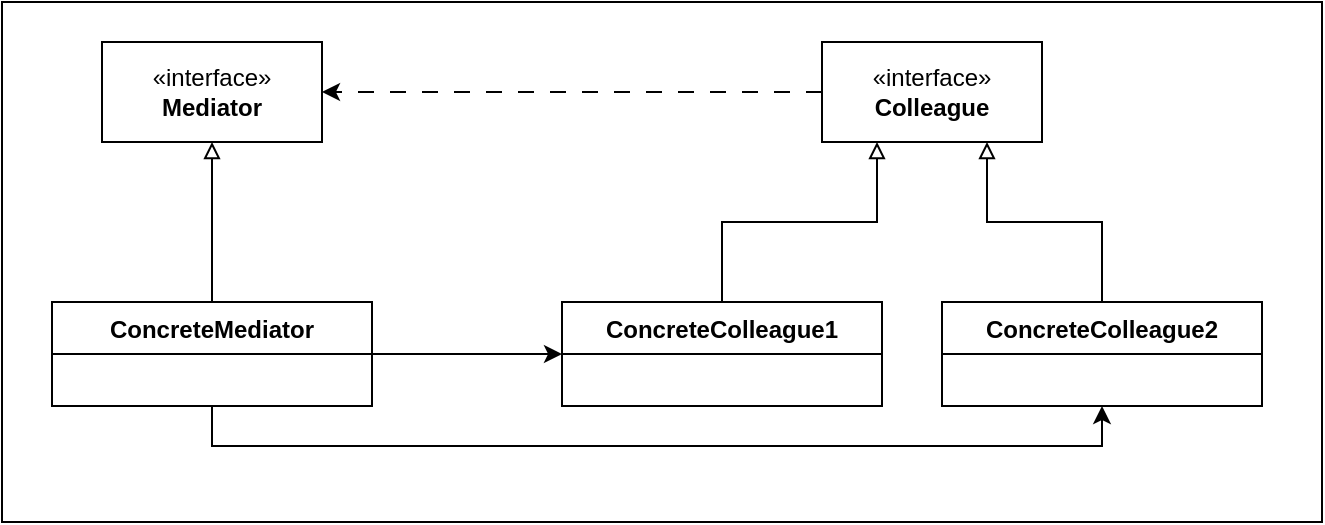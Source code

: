 <mxfile version="21.3.7" type="device">
  <diagram name="Page-1" id="YYm9k4VhXxB-wRZ0EEyy">
    <mxGraphModel dx="1434" dy="714" grid="1" gridSize="10" guides="1" tooltips="1" connect="1" arrows="1" fold="1" page="1" pageScale="1" pageWidth="850" pageHeight="1100" math="0" shadow="0">
      <root>
        <mxCell id="0" />
        <mxCell id="1" parent="0" />
        <mxCell id="dNRTxyENDYDEVlTgnXsT-16" value="" style="rounded=0;whiteSpace=wrap;html=1;" vertex="1" parent="1">
          <mxGeometry x="130" y="60" width="660" height="260" as="geometry" />
        </mxCell>
        <mxCell id="dNRTxyENDYDEVlTgnXsT-1" value="«interface»&lt;br&gt;&lt;b&gt;Mediator&lt;/b&gt;" style="html=1;whiteSpace=wrap;" vertex="1" parent="1">
          <mxGeometry x="180" y="80" width="110" height="50" as="geometry" />
        </mxCell>
        <mxCell id="dNRTxyENDYDEVlTgnXsT-10" style="edgeStyle=orthogonalEdgeStyle;rounded=0;orthogonalLoop=1;jettySize=auto;html=1;entryX=0.5;entryY=1;entryDx=0;entryDy=0;endArrow=block;endFill=0;" edge="1" parent="1" source="dNRTxyENDYDEVlTgnXsT-2" target="dNRTxyENDYDEVlTgnXsT-1">
          <mxGeometry relative="1" as="geometry" />
        </mxCell>
        <mxCell id="dNRTxyENDYDEVlTgnXsT-11" style="edgeStyle=orthogonalEdgeStyle;rounded=0;orthogonalLoop=1;jettySize=auto;html=1;entryX=0;entryY=0.5;entryDx=0;entryDy=0;" edge="1" parent="1" source="dNRTxyENDYDEVlTgnXsT-2" target="dNRTxyENDYDEVlTgnXsT-6">
          <mxGeometry relative="1" as="geometry" />
        </mxCell>
        <mxCell id="dNRTxyENDYDEVlTgnXsT-12" style="edgeStyle=orthogonalEdgeStyle;rounded=0;orthogonalLoop=1;jettySize=auto;html=1;entryX=0.5;entryY=1;entryDx=0;entryDy=0;exitX=0.5;exitY=1;exitDx=0;exitDy=0;" edge="1" parent="1" source="dNRTxyENDYDEVlTgnXsT-2" target="dNRTxyENDYDEVlTgnXsT-7">
          <mxGeometry relative="1" as="geometry" />
        </mxCell>
        <mxCell id="dNRTxyENDYDEVlTgnXsT-2" value="ConcreteMediator" style="swimlane;fontStyle=1;align=center;verticalAlign=top;childLayout=stackLayout;horizontal=1;startSize=26;horizontalStack=0;resizeParent=1;resizeParentMax=0;resizeLast=0;collapsible=1;marginBottom=0;whiteSpace=wrap;html=1;" vertex="1" parent="1">
          <mxGeometry x="155" y="210" width="160" height="52" as="geometry" />
        </mxCell>
        <mxCell id="dNRTxyENDYDEVlTgnXsT-13" style="edgeStyle=orthogonalEdgeStyle;rounded=0;orthogonalLoop=1;jettySize=auto;html=1;entryX=0.25;entryY=1;entryDx=0;entryDy=0;endArrow=block;endFill=0;" edge="1" parent="1" source="dNRTxyENDYDEVlTgnXsT-6" target="dNRTxyENDYDEVlTgnXsT-9">
          <mxGeometry relative="1" as="geometry" />
        </mxCell>
        <mxCell id="dNRTxyENDYDEVlTgnXsT-6" value="ConcreteColleague1" style="swimlane;fontStyle=1;align=center;verticalAlign=top;childLayout=stackLayout;horizontal=1;startSize=26;horizontalStack=0;resizeParent=1;resizeParentMax=0;resizeLast=0;collapsible=1;marginBottom=0;whiteSpace=wrap;html=1;" vertex="1" parent="1">
          <mxGeometry x="410" y="210" width="160" height="52" as="geometry" />
        </mxCell>
        <mxCell id="dNRTxyENDYDEVlTgnXsT-14" style="edgeStyle=orthogonalEdgeStyle;rounded=0;orthogonalLoop=1;jettySize=auto;html=1;entryX=0.75;entryY=1;entryDx=0;entryDy=0;endArrow=block;endFill=0;" edge="1" parent="1" source="dNRTxyENDYDEVlTgnXsT-7" target="dNRTxyENDYDEVlTgnXsT-9">
          <mxGeometry relative="1" as="geometry" />
        </mxCell>
        <mxCell id="dNRTxyENDYDEVlTgnXsT-7" value="ConcreteColleague2" style="swimlane;fontStyle=1;align=center;verticalAlign=top;childLayout=stackLayout;horizontal=1;startSize=26;horizontalStack=0;resizeParent=1;resizeParentMax=0;resizeLast=0;collapsible=1;marginBottom=0;whiteSpace=wrap;html=1;" vertex="1" parent="1">
          <mxGeometry x="600" y="210" width="160" height="52" as="geometry" />
        </mxCell>
        <mxCell id="dNRTxyENDYDEVlTgnXsT-15" style="edgeStyle=orthogonalEdgeStyle;rounded=0;orthogonalLoop=1;jettySize=auto;html=1;entryX=1;entryY=0.5;entryDx=0;entryDy=0;dashed=1;dashPattern=8 8;" edge="1" parent="1" source="dNRTxyENDYDEVlTgnXsT-9" target="dNRTxyENDYDEVlTgnXsT-1">
          <mxGeometry relative="1" as="geometry" />
        </mxCell>
        <mxCell id="dNRTxyENDYDEVlTgnXsT-9" value="«interface»&lt;br&gt;&lt;b&gt;Colleague&lt;/b&gt;" style="html=1;whiteSpace=wrap;" vertex="1" parent="1">
          <mxGeometry x="540" y="80" width="110" height="50" as="geometry" />
        </mxCell>
      </root>
    </mxGraphModel>
  </diagram>
</mxfile>
